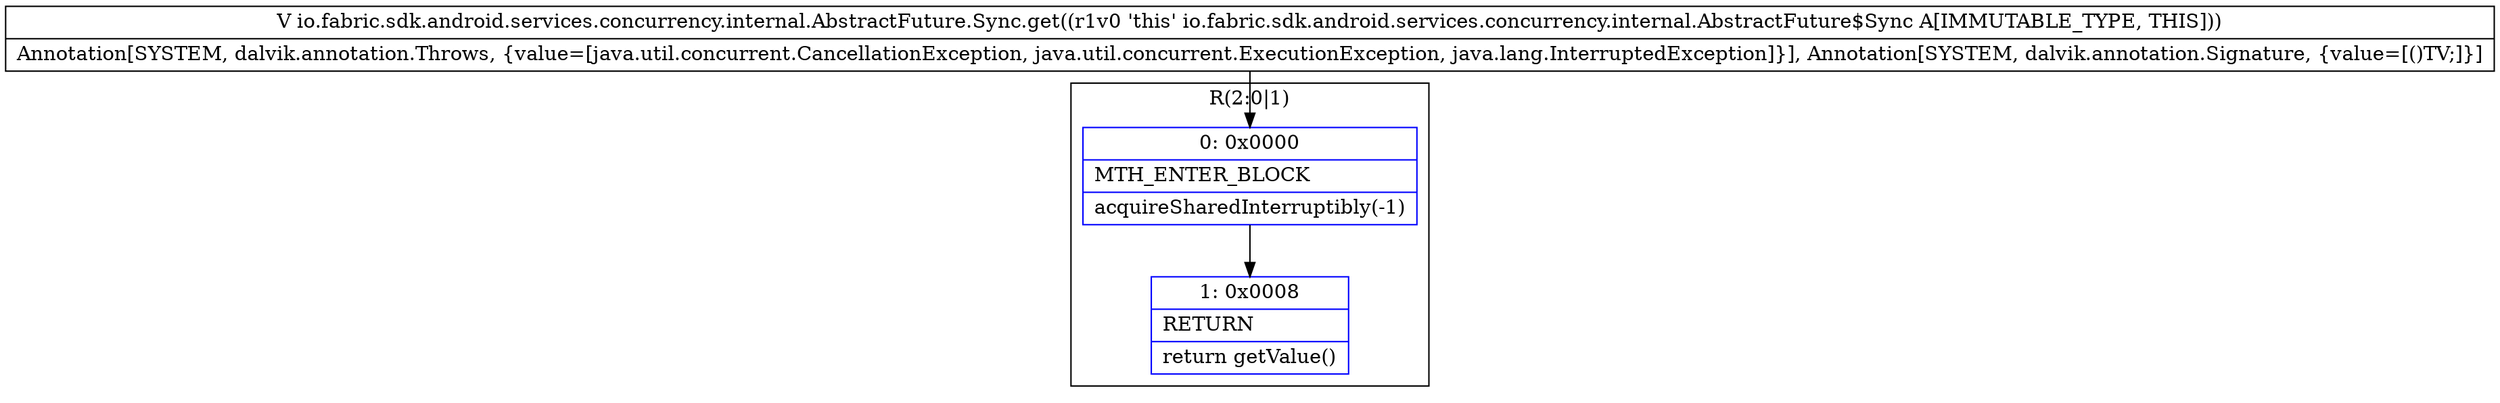 digraph "CFG forio.fabric.sdk.android.services.concurrency.internal.AbstractFuture.Sync.get()Ljava\/lang\/Object;" {
subgraph cluster_Region_44203786 {
label = "R(2:0|1)";
node [shape=record,color=blue];
Node_0 [shape=record,label="{0\:\ 0x0000|MTH_ENTER_BLOCK\l|acquireSharedInterruptibly(\-1)\l}"];
Node_1 [shape=record,label="{1\:\ 0x0008|RETURN\l|return getValue()\l}"];
}
MethodNode[shape=record,label="{V io.fabric.sdk.android.services.concurrency.internal.AbstractFuture.Sync.get((r1v0 'this' io.fabric.sdk.android.services.concurrency.internal.AbstractFuture$Sync A[IMMUTABLE_TYPE, THIS]))  | Annotation[SYSTEM, dalvik.annotation.Throws, \{value=[java.util.concurrent.CancellationException, java.util.concurrent.ExecutionException, java.lang.InterruptedException]\}], Annotation[SYSTEM, dalvik.annotation.Signature, \{value=[()TV;]\}]\l}"];
MethodNode -> Node_0;
Node_0 -> Node_1;
}

